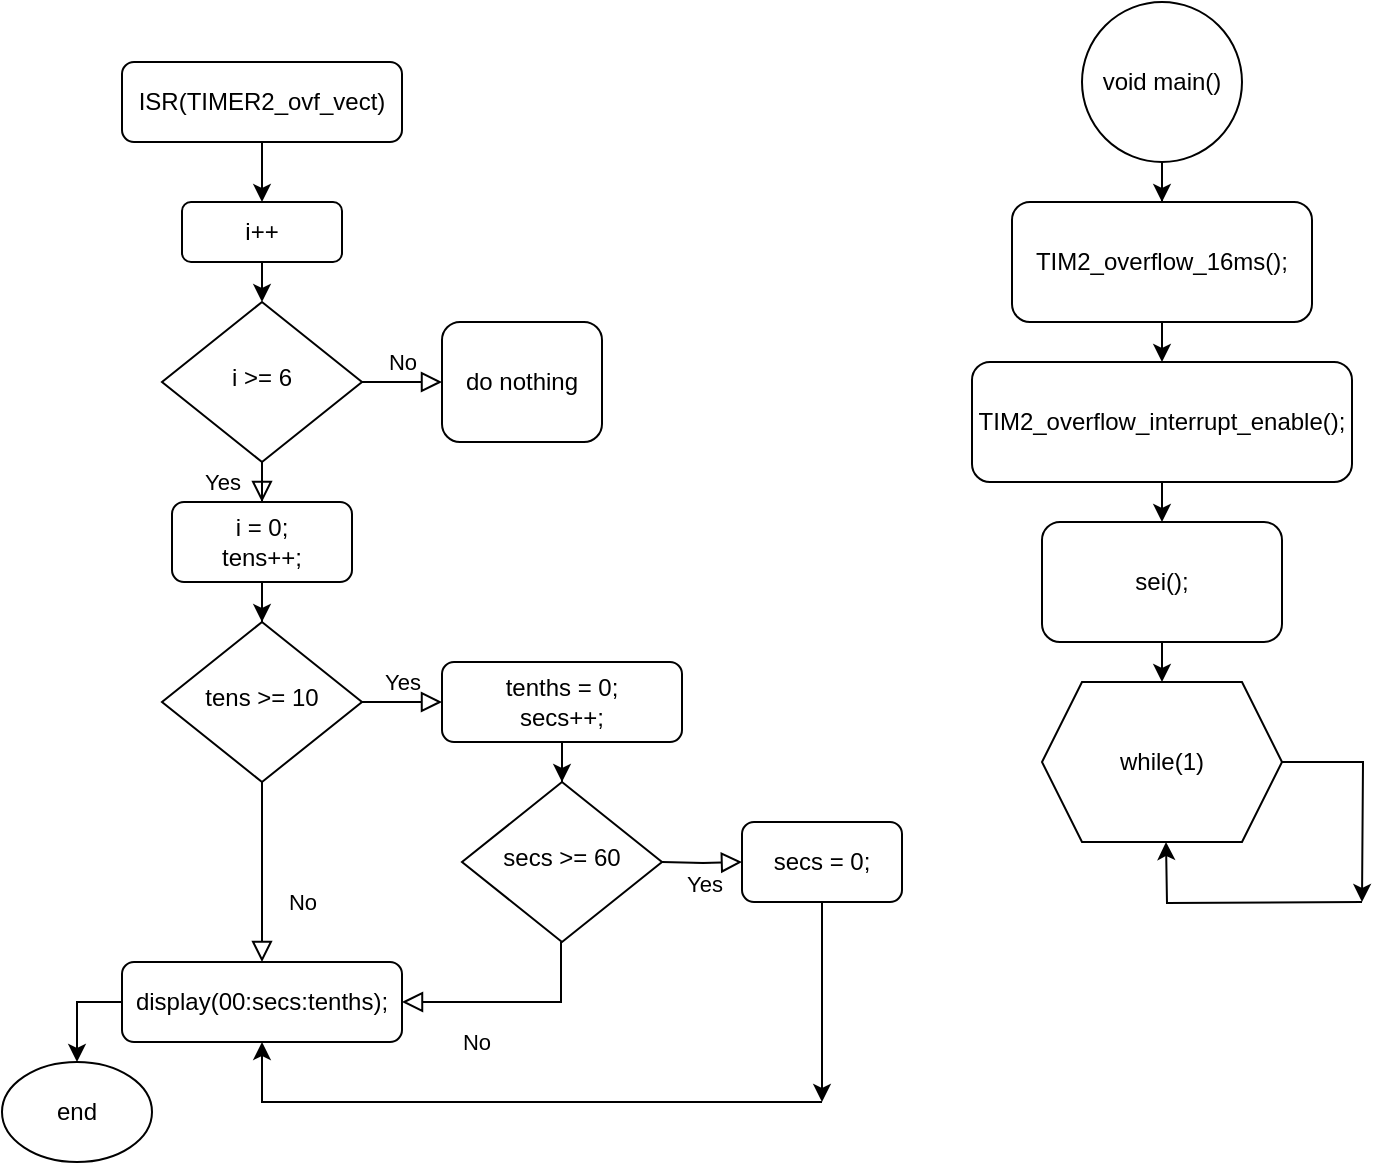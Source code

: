<mxfile version="15.4.0" type="device"><diagram id="C5RBs43oDa-KdzZeNtuy" name="Page-1"><mxGraphModel dx="1024" dy="584" grid="1" gridSize="10" guides="1" tooltips="1" connect="1" arrows="1" fold="1" page="1" pageScale="1" pageWidth="827" pageHeight="1169" math="0" shadow="0"><root><mxCell id="WIyWlLk6GJQsqaUBKTNV-0"/><mxCell id="WIyWlLk6GJQsqaUBKTNV-1" parent="WIyWlLk6GJQsqaUBKTNV-0"/><mxCell id="a4y7onoyNR_14-Zj0cA1-13" style="edgeStyle=orthogonalEdgeStyle;rounded=0;orthogonalLoop=1;jettySize=auto;html=1;" edge="1" parent="WIyWlLk6GJQsqaUBKTNV-1" source="WIyWlLk6GJQsqaUBKTNV-3" target="a4y7onoyNR_14-Zj0cA1-12"><mxGeometry relative="1" as="geometry"/></mxCell><mxCell id="WIyWlLk6GJQsqaUBKTNV-3" value="ISR(TIMER2_ovf_vect)" style="rounded=1;whiteSpace=wrap;html=1;fontSize=12;glass=0;strokeWidth=1;shadow=0;" parent="WIyWlLk6GJQsqaUBKTNV-1" vertex="1"><mxGeometry x="160" y="80" width="140" height="40" as="geometry"/></mxCell><mxCell id="WIyWlLk6GJQsqaUBKTNV-4" value="Yes" style="rounded=0;html=1;jettySize=auto;orthogonalLoop=1;fontSize=11;endArrow=block;endFill=0;endSize=8;strokeWidth=1;shadow=0;labelBackgroundColor=none;edgeStyle=orthogonalEdgeStyle;" parent="WIyWlLk6GJQsqaUBKTNV-1" source="WIyWlLk6GJQsqaUBKTNV-6" target="a4y7onoyNR_14-Zj0cA1-17" edge="1"><mxGeometry y="20" relative="1" as="geometry"><mxPoint as="offset"/><mxPoint x="230" y="330" as="targetPoint"/></mxGeometry></mxCell><mxCell id="WIyWlLk6GJQsqaUBKTNV-5" value="No" style="edgeStyle=orthogonalEdgeStyle;rounded=0;html=1;jettySize=auto;orthogonalLoop=1;fontSize=11;endArrow=block;endFill=0;endSize=8;strokeWidth=1;shadow=0;labelBackgroundColor=none;" parent="WIyWlLk6GJQsqaUBKTNV-1" source="WIyWlLk6GJQsqaUBKTNV-6" edge="1"><mxGeometry y="10" relative="1" as="geometry"><mxPoint as="offset"/><mxPoint x="320" y="240" as="targetPoint"/><Array as="points"><mxPoint x="310" y="240"/><mxPoint x="310" y="240"/></Array></mxGeometry></mxCell><mxCell id="WIyWlLk6GJQsqaUBKTNV-6" value="i &amp;gt;= 6" style="rhombus;whiteSpace=wrap;html=1;shadow=0;fontFamily=Helvetica;fontSize=12;align=center;strokeWidth=1;spacing=6;spacingTop=-4;" parent="WIyWlLk6GJQsqaUBKTNV-1" vertex="1"><mxGeometry x="180" y="200" width="100" height="80" as="geometry"/></mxCell><mxCell id="WIyWlLk6GJQsqaUBKTNV-8" value="No" style="rounded=0;html=1;jettySize=auto;orthogonalLoop=1;fontSize=11;endArrow=block;endFill=0;endSize=8;strokeWidth=1;shadow=0;labelBackgroundColor=none;edgeStyle=orthogonalEdgeStyle;" parent="WIyWlLk6GJQsqaUBKTNV-1" source="WIyWlLk6GJQsqaUBKTNV-10" target="WIyWlLk6GJQsqaUBKTNV-11" edge="1"><mxGeometry x="0.333" y="20" relative="1" as="geometry"><mxPoint as="offset"/></mxGeometry></mxCell><mxCell id="WIyWlLk6GJQsqaUBKTNV-9" value="Yes" style="edgeStyle=orthogonalEdgeStyle;rounded=0;html=1;jettySize=auto;orthogonalLoop=1;fontSize=11;endArrow=block;endFill=0;endSize=8;strokeWidth=1;shadow=0;labelBackgroundColor=none;" parent="WIyWlLk6GJQsqaUBKTNV-1" source="WIyWlLk6GJQsqaUBKTNV-10" target="WIyWlLk6GJQsqaUBKTNV-12" edge="1"><mxGeometry y="10" relative="1" as="geometry"><mxPoint as="offset"/></mxGeometry></mxCell><mxCell id="WIyWlLk6GJQsqaUBKTNV-10" value="tens &amp;gt;= 10" style="rhombus;whiteSpace=wrap;html=1;shadow=0;fontFamily=Helvetica;fontSize=12;align=center;strokeWidth=1;spacing=6;spacingTop=-4;" parent="WIyWlLk6GJQsqaUBKTNV-1" vertex="1"><mxGeometry x="180" y="360" width="100" height="80" as="geometry"/></mxCell><mxCell id="WIyWlLk6GJQsqaUBKTNV-11" value="display(00:secs:tenths);" style="rounded=1;whiteSpace=wrap;html=1;fontSize=12;glass=0;strokeWidth=1;shadow=0;" parent="WIyWlLk6GJQsqaUBKTNV-1" vertex="1"><mxGeometry x="160" y="530" width="140" height="40" as="geometry"/></mxCell><mxCell id="a4y7onoyNR_14-Zj0cA1-20" style="edgeStyle=orthogonalEdgeStyle;rounded=0;orthogonalLoop=1;jettySize=auto;html=1;exitX=0.5;exitY=1;exitDx=0;exitDy=0;" edge="1" parent="WIyWlLk6GJQsqaUBKTNV-1" source="WIyWlLk6GJQsqaUBKTNV-12" target="a4y7onoyNR_14-Zj0cA1-19"><mxGeometry relative="1" as="geometry"/></mxCell><mxCell id="WIyWlLk6GJQsqaUBKTNV-12" value="tenths = 0;&lt;br&gt;secs++;" style="rounded=1;whiteSpace=wrap;html=1;fontSize=12;glass=0;strokeWidth=1;shadow=0;" parent="WIyWlLk6GJQsqaUBKTNV-1" vertex="1"><mxGeometry x="320" y="380" width="120" height="40" as="geometry"/></mxCell><mxCell id="a4y7onoyNR_14-Zj0cA1-5" style="edgeStyle=orthogonalEdgeStyle;rounded=0;orthogonalLoop=1;jettySize=auto;html=1;exitX=0.5;exitY=1;exitDx=0;exitDy=0;entryX=0.5;entryY=0;entryDx=0;entryDy=0;" edge="1" parent="WIyWlLk6GJQsqaUBKTNV-1" source="a4y7onoyNR_14-Zj0cA1-0" target="a4y7onoyNR_14-Zj0cA1-3"><mxGeometry relative="1" as="geometry"/></mxCell><mxCell id="a4y7onoyNR_14-Zj0cA1-0" value="&lt;div&gt;TIM2_overflow_16ms();&lt;/div&gt;" style="rounded=1;whiteSpace=wrap;html=1;" vertex="1" parent="WIyWlLk6GJQsqaUBKTNV-1"><mxGeometry x="605" y="150" width="150" height="60" as="geometry"/></mxCell><mxCell id="a4y7onoyNR_14-Zj0cA1-2" style="edgeStyle=orthogonalEdgeStyle;rounded=0;orthogonalLoop=1;jettySize=auto;html=1;" edge="1" parent="WIyWlLk6GJQsqaUBKTNV-1" source="a4y7onoyNR_14-Zj0cA1-1" target="a4y7onoyNR_14-Zj0cA1-0"><mxGeometry relative="1" as="geometry"/></mxCell><mxCell id="a4y7onoyNR_14-Zj0cA1-1" value="void main()" style="ellipse;whiteSpace=wrap;html=1;aspect=fixed;" vertex="1" parent="WIyWlLk6GJQsqaUBKTNV-1"><mxGeometry x="640" y="50" width="80" height="80" as="geometry"/></mxCell><mxCell id="a4y7onoyNR_14-Zj0cA1-8" style="edgeStyle=orthogonalEdgeStyle;rounded=0;orthogonalLoop=1;jettySize=auto;html=1;exitX=0.5;exitY=1;exitDx=0;exitDy=0;entryX=0.5;entryY=0;entryDx=0;entryDy=0;" edge="1" parent="WIyWlLk6GJQsqaUBKTNV-1" source="a4y7onoyNR_14-Zj0cA1-3" target="a4y7onoyNR_14-Zj0cA1-7"><mxGeometry relative="1" as="geometry"/></mxCell><mxCell id="a4y7onoyNR_14-Zj0cA1-3" value="&lt;span&gt;TIM2_overflow_interrupt_enable();&lt;/span&gt;" style="rounded=1;whiteSpace=wrap;html=1;" vertex="1" parent="WIyWlLk6GJQsqaUBKTNV-1"><mxGeometry x="585" y="230" width="190" height="60" as="geometry"/></mxCell><mxCell id="a4y7onoyNR_14-Zj0cA1-10" style="edgeStyle=orthogonalEdgeStyle;rounded=0;orthogonalLoop=1;jettySize=auto;html=1;exitX=0.5;exitY=1;exitDx=0;exitDy=0;entryX=0.5;entryY=0;entryDx=0;entryDy=0;" edge="1" parent="WIyWlLk6GJQsqaUBKTNV-1" source="a4y7onoyNR_14-Zj0cA1-7"><mxGeometry relative="1" as="geometry"><mxPoint x="680" y="390" as="targetPoint"/></mxGeometry></mxCell><mxCell id="a4y7onoyNR_14-Zj0cA1-7" value="sei();" style="rounded=1;whiteSpace=wrap;html=1;" vertex="1" parent="WIyWlLk6GJQsqaUBKTNV-1"><mxGeometry x="620" y="310" width="120" height="60" as="geometry"/></mxCell><mxCell id="a4y7onoyNR_14-Zj0cA1-11" style="edgeStyle=orthogonalEdgeStyle;rounded=0;orthogonalLoop=1;jettySize=auto;html=1;" edge="1" parent="WIyWlLk6GJQsqaUBKTNV-1"><mxGeometry relative="1" as="geometry"><mxPoint x="710" y="420" as="sourcePoint"/><mxPoint x="710" y="440" as="targetPoint"/></mxGeometry></mxCell><mxCell id="a4y7onoyNR_14-Zj0cA1-14" style="edgeStyle=orthogonalEdgeStyle;rounded=0;orthogonalLoop=1;jettySize=auto;html=1;exitX=0.5;exitY=1;exitDx=0;exitDy=0;entryX=0.5;entryY=0;entryDx=0;entryDy=0;" edge="1" parent="WIyWlLk6GJQsqaUBKTNV-1" source="a4y7onoyNR_14-Zj0cA1-12" target="WIyWlLk6GJQsqaUBKTNV-6"><mxGeometry relative="1" as="geometry"/></mxCell><mxCell id="a4y7onoyNR_14-Zj0cA1-12" value="i++" style="rounded=1;whiteSpace=wrap;html=1;" vertex="1" parent="WIyWlLk6GJQsqaUBKTNV-1"><mxGeometry x="190" y="150" width="80" height="30" as="geometry"/></mxCell><mxCell id="a4y7onoyNR_14-Zj0cA1-16" value="do nothing" style="rounded=1;whiteSpace=wrap;html=1;" vertex="1" parent="WIyWlLk6GJQsqaUBKTNV-1"><mxGeometry x="320" y="210" width="80" height="60" as="geometry"/></mxCell><mxCell id="a4y7onoyNR_14-Zj0cA1-18" style="edgeStyle=orthogonalEdgeStyle;rounded=0;orthogonalLoop=1;jettySize=auto;html=1;" edge="1" parent="WIyWlLk6GJQsqaUBKTNV-1" source="a4y7onoyNR_14-Zj0cA1-17" target="WIyWlLk6GJQsqaUBKTNV-10"><mxGeometry relative="1" as="geometry"/></mxCell><mxCell id="a4y7onoyNR_14-Zj0cA1-17" value="i = 0;&lt;br&gt;tens++;" style="rounded=1;whiteSpace=wrap;html=1;" vertex="1" parent="WIyWlLk6GJQsqaUBKTNV-1"><mxGeometry x="185" y="300" width="90" height="40" as="geometry"/></mxCell><mxCell id="a4y7onoyNR_14-Zj0cA1-19" value="secs &amp;gt;= 60" style="rhombus;whiteSpace=wrap;html=1;shadow=0;fontFamily=Helvetica;fontSize=12;align=center;strokeWidth=1;spacing=6;spacingTop=-4;" vertex="1" parent="WIyWlLk6GJQsqaUBKTNV-1"><mxGeometry x="330" y="440" width="100" height="80" as="geometry"/></mxCell><mxCell id="a4y7onoyNR_14-Zj0cA1-21" value="No" style="rounded=0;html=1;jettySize=auto;orthogonalLoop=1;fontSize=11;endArrow=block;endFill=0;endSize=8;strokeWidth=1;shadow=0;labelBackgroundColor=none;edgeStyle=orthogonalEdgeStyle;entryX=1;entryY=0.5;entryDx=0;entryDy=0;" edge="1" parent="WIyWlLk6GJQsqaUBKTNV-1" target="WIyWlLk6GJQsqaUBKTNV-11"><mxGeometry x="0.333" y="20" relative="1" as="geometry"><mxPoint as="offset"/><mxPoint x="379.5" y="520" as="sourcePoint"/><mxPoint x="379.5" y="560" as="targetPoint"/><Array as="points"><mxPoint x="380" y="550"/></Array></mxGeometry></mxCell><mxCell id="a4y7onoyNR_14-Zj0cA1-22" value="Yes" style="edgeStyle=orthogonalEdgeStyle;rounded=0;html=1;jettySize=auto;orthogonalLoop=1;fontSize=11;endArrow=block;endFill=0;endSize=8;strokeWidth=1;shadow=0;labelBackgroundColor=none;" edge="1" parent="WIyWlLk6GJQsqaUBKTNV-1"><mxGeometry y="10" relative="1" as="geometry"><mxPoint as="offset"/><mxPoint x="430" y="480" as="sourcePoint"/><mxPoint x="470" y="480" as="targetPoint"/></mxGeometry></mxCell><mxCell id="a4y7onoyNR_14-Zj0cA1-25" style="edgeStyle=orthogonalEdgeStyle;rounded=0;orthogonalLoop=1;jettySize=auto;html=1;" edge="1" parent="WIyWlLk6GJQsqaUBKTNV-1" source="a4y7onoyNR_14-Zj0cA1-23"><mxGeometry relative="1" as="geometry"><mxPoint x="510" y="600" as="targetPoint"/></mxGeometry></mxCell><mxCell id="a4y7onoyNR_14-Zj0cA1-23" value="secs = 0;" style="rounded=1;whiteSpace=wrap;html=1;fontSize=12;glass=0;strokeWidth=1;shadow=0;" vertex="1" parent="WIyWlLk6GJQsqaUBKTNV-1"><mxGeometry x="470" y="460" width="80" height="40" as="geometry"/></mxCell><mxCell id="a4y7onoyNR_14-Zj0cA1-27" value="" style="endArrow=classic;html=1;rounded=0;edgeStyle=orthogonalEdgeStyle;entryX=0.5;entryY=1;entryDx=0;entryDy=0;" edge="1" parent="WIyWlLk6GJQsqaUBKTNV-1" target="WIyWlLk6GJQsqaUBKTNV-11"><mxGeometry width="50" height="50" relative="1" as="geometry"><mxPoint x="510" y="600" as="sourcePoint"/><mxPoint x="230" y="620" as="targetPoint"/><Array as="points"><mxPoint x="510" y="600"/><mxPoint x="230" y="600"/></Array></mxGeometry></mxCell><mxCell id="a4y7onoyNR_14-Zj0cA1-30" style="edgeStyle=orthogonalEdgeStyle;rounded=0;orthogonalLoop=1;jettySize=auto;html=1;" edge="1" parent="WIyWlLk6GJQsqaUBKTNV-1" source="a4y7onoyNR_14-Zj0cA1-29"><mxGeometry relative="1" as="geometry"><mxPoint x="780" y="500" as="targetPoint"/></mxGeometry></mxCell><mxCell id="a4y7onoyNR_14-Zj0cA1-29" value="while(1)" style="shape=hexagon;perimeter=hexagonPerimeter2;whiteSpace=wrap;html=1;fixedSize=1;" vertex="1" parent="WIyWlLk6GJQsqaUBKTNV-1"><mxGeometry x="620" y="390" width="120" height="80" as="geometry"/></mxCell><mxCell id="a4y7onoyNR_14-Zj0cA1-32" value="" style="endArrow=classic;html=1;rounded=0;edgeStyle=orthogonalEdgeStyle;" edge="1" parent="WIyWlLk6GJQsqaUBKTNV-1"><mxGeometry width="50" height="50" relative="1" as="geometry"><mxPoint x="780" y="500" as="sourcePoint"/><mxPoint x="682" y="470" as="targetPoint"/></mxGeometry></mxCell><mxCell id="a4y7onoyNR_14-Zj0cA1-33" value="" style="endArrow=classic;html=1;rounded=0;edgeStyle=orthogonalEdgeStyle;exitX=0;exitY=0.5;exitDx=0;exitDy=0;" edge="1" parent="WIyWlLk6GJQsqaUBKTNV-1" source="WIyWlLk6GJQsqaUBKTNV-11" target="a4y7onoyNR_14-Zj0cA1-34"><mxGeometry width="50" height="50" relative="1" as="geometry"><mxPoint x="430" y="550" as="sourcePoint"/><mxPoint x="120" y="590" as="targetPoint"/></mxGeometry></mxCell><mxCell id="a4y7onoyNR_14-Zj0cA1-34" value="end" style="ellipse;whiteSpace=wrap;html=1;" vertex="1" parent="WIyWlLk6GJQsqaUBKTNV-1"><mxGeometry x="100" y="580" width="75" height="50" as="geometry"/></mxCell></root></mxGraphModel></diagram></mxfile>